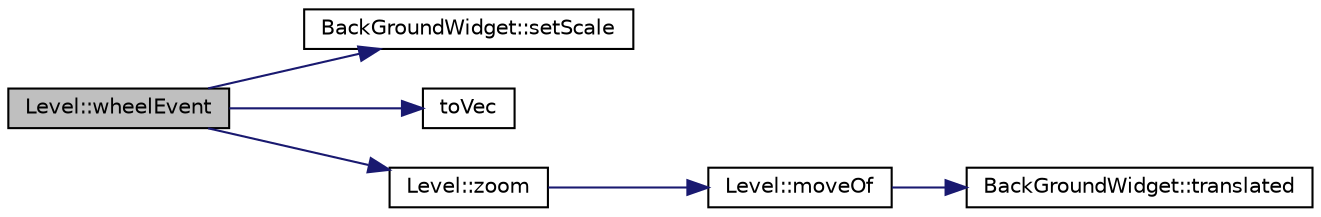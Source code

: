 digraph G
{
  edge [fontname="Helvetica",fontsize="10",labelfontname="Helvetica",labelfontsize="10"];
  node [fontname="Helvetica",fontsize="10",shape=record];
  rankdir="LR";
  Node1 [label="Level::wheelEvent",height=0.2,width=0.4,color="black", fillcolor="grey75", style="filled" fontcolor="black"];
  Node1 -> Node2 [color="midnightblue",fontsize="10",style="solid",fontname="Helvetica"];
  Node2 [label="BackGroundWidget::setScale",height=0.2,width=0.4,color="black", fillcolor="white", style="filled",URL="$classBackGroundWidget.html#a8a9f8afb5b2ba262a76fe7a809f15276"];
  Node1 -> Node3 [color="midnightblue",fontsize="10",style="solid",fontname="Helvetica"];
  Node3 [label="toVec",height=0.2,width=0.4,color="black", fillcolor="white", style="filled",URL="$tools_8h.html#a8dfdc7a5f23df015bdc2dd317531c528",tooltip="Convert a QPoint in a b2Vec2."];
  Node1 -> Node4 [color="midnightblue",fontsize="10",style="solid",fontname="Helvetica"];
  Node4 [label="Level::zoom",height=0.2,width=0.4,color="black", fillcolor="white", style="filled",URL="$classLevel.html#ad6362f8e1989aaf0f094c04128a2e194"];
  Node4 -> Node5 [color="midnightblue",fontsize="10",style="solid",fontname="Helvetica"];
  Node5 [label="Level::moveOf",height=0.2,width=0.4,color="black", fillcolor="white", style="filled",URL="$classLevel.html#a8fa0911e62e5d06be61c764dee7c1f2f"];
  Node5 -> Node6 [color="midnightblue",fontsize="10",style="solid",fontname="Helvetica"];
  Node6 [label="BackGroundWidget::translated",height=0.2,width=0.4,color="black", fillcolor="white", style="filled",URL="$classBackGroundWidget.html#afe0c2da39c644ef0257830d923ae4b99"];
}
